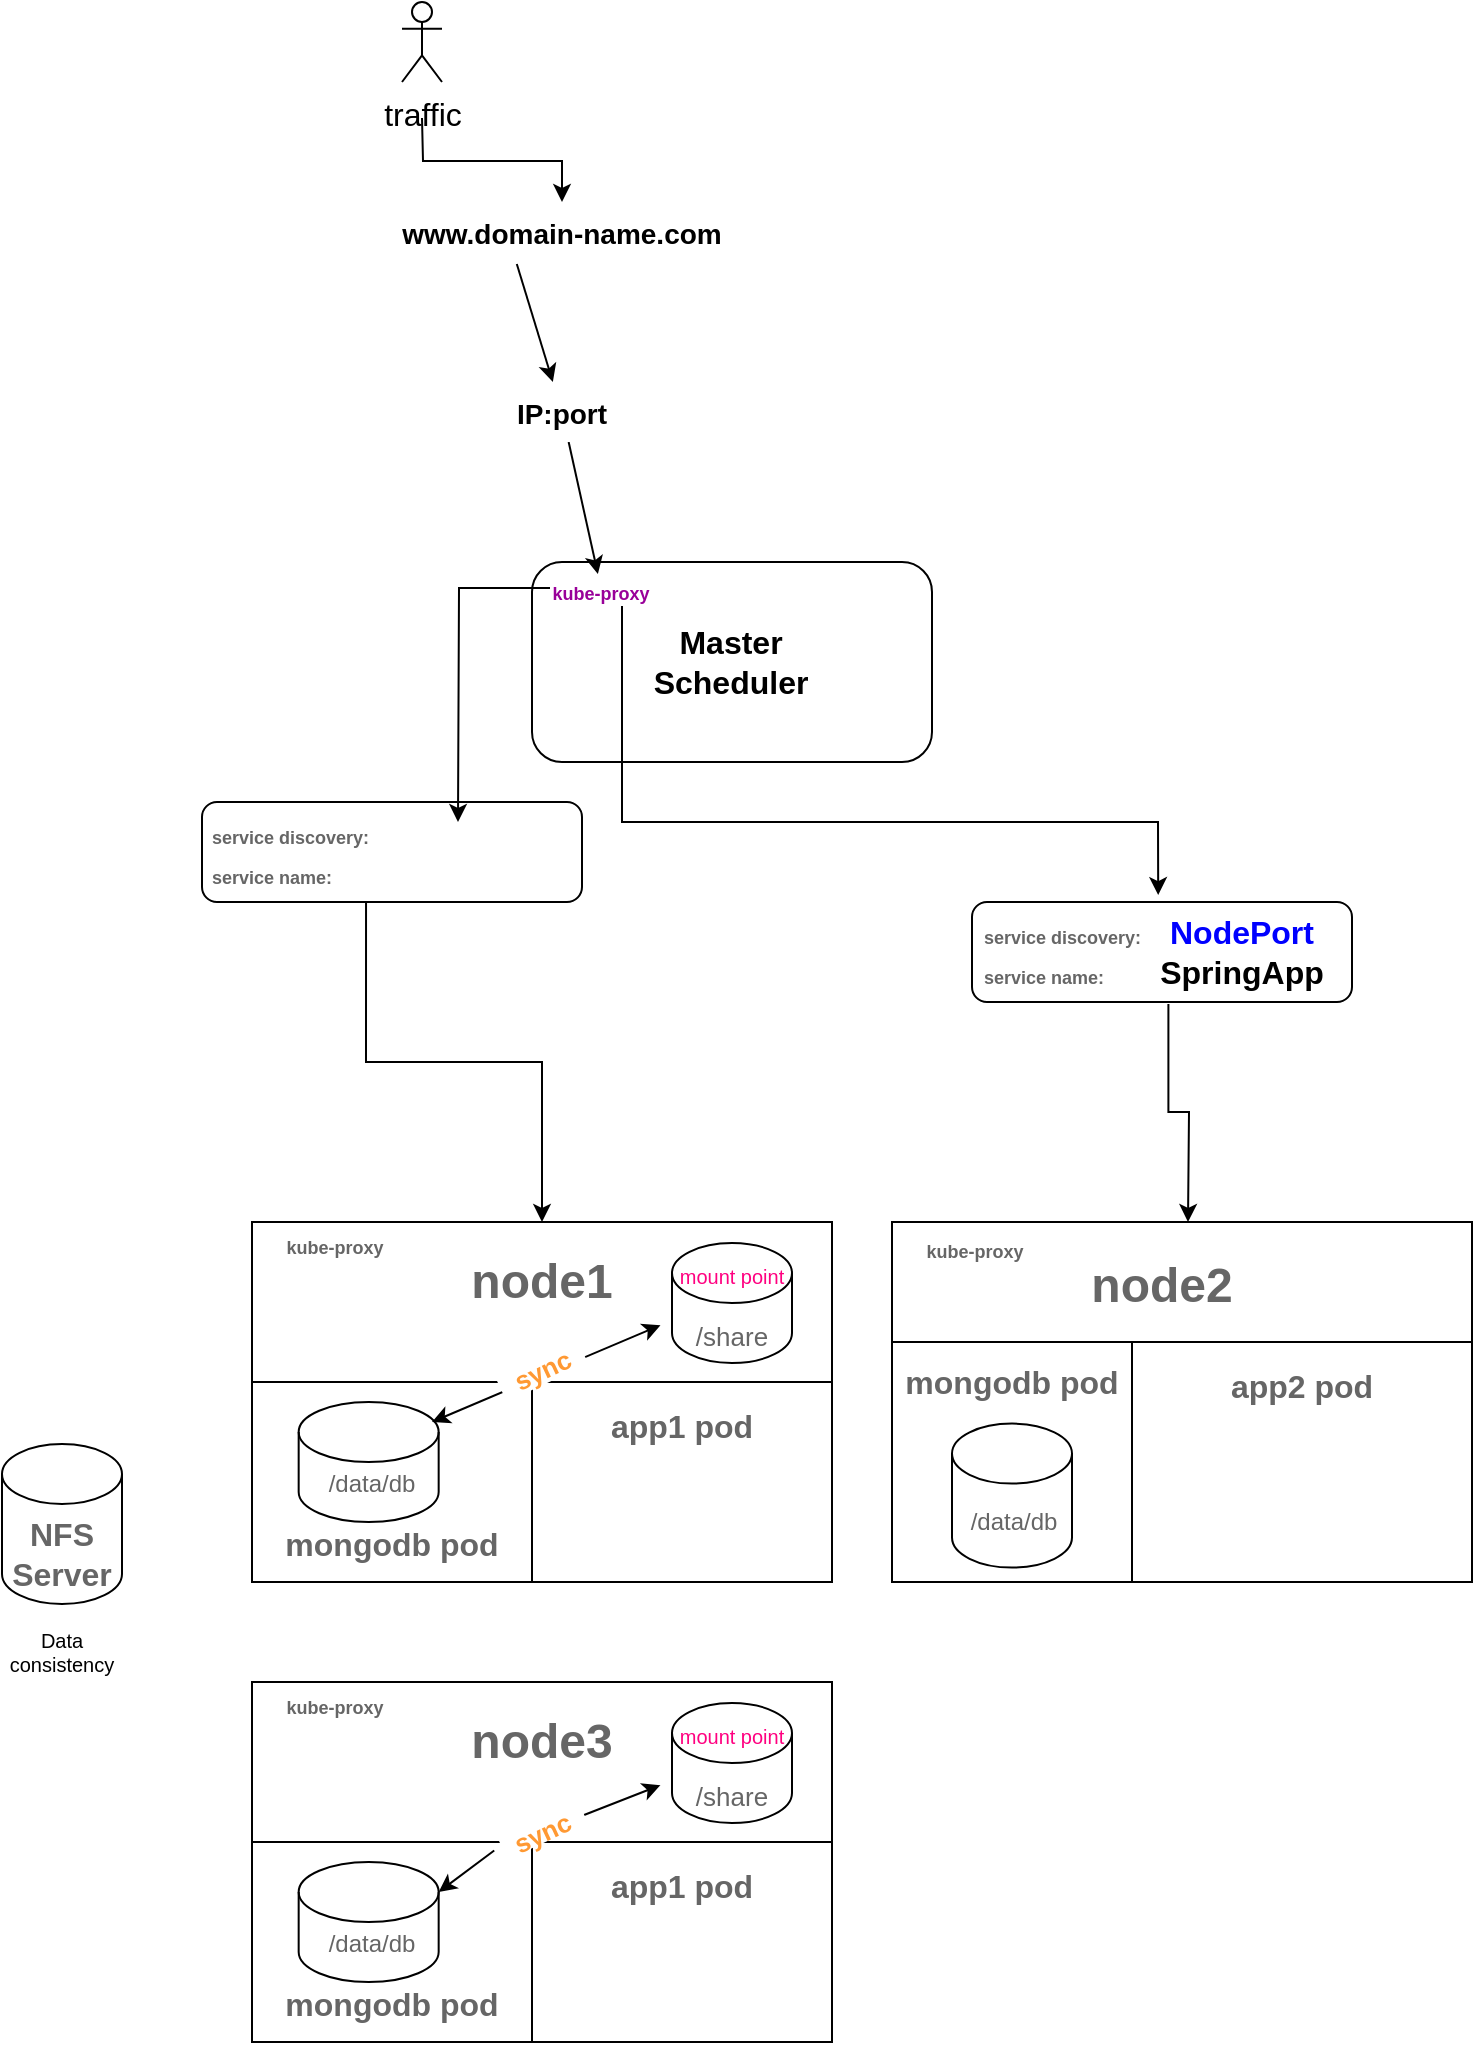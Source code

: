 <mxfile version="15.9.1" type="github">
  <diagram id="V3CfdtRdbDj_7DybPWGe" name="Page-1">
    <mxGraphModel dx="402" dy="276" grid="0" gridSize="10" guides="1" tooltips="1" connect="1" arrows="1" fold="1" page="1" pageScale="1" pageWidth="850" pageHeight="1100" math="0" shadow="0">
      <root>
        <mxCell id="0" />
        <mxCell id="1" parent="0" />
        <mxCell id="k56KaWkT5f99XN63cBPl-57" value="" style="group" parent="1" vertex="1" connectable="0">
          <mxGeometry x="495" y="640" width="290" height="180" as="geometry" />
        </mxCell>
        <mxCell id="k56KaWkT5f99XN63cBPl-29" value="" style="edgeStyle=orthogonalEdgeStyle;rounded=0;orthogonalLoop=1;jettySize=auto;html=1;fontSize=12;fontColor=#666666;exitX=0.942;exitY=1.033;exitDx=0;exitDy=0;exitPerimeter=0;" parent="k56KaWkT5f99XN63cBPl-57" source="k56KaWkT5f99XN63cBPl-40" edge="1">
          <mxGeometry relative="1" as="geometry">
            <mxPoint x="120" y="68" as="sourcePoint" />
            <mxPoint x="148" as="targetPoint" />
          </mxGeometry>
        </mxCell>
        <mxCell id="k56KaWkT5f99XN63cBPl-89" value="" style="group" parent="k56KaWkT5f99XN63cBPl-57" vertex="1" connectable="0">
          <mxGeometry width="290" height="180" as="geometry" />
        </mxCell>
        <mxCell id="k56KaWkT5f99XN63cBPl-58" value="" style="whiteSpace=wrap;html=1;fontSize=12;fontColor=#666666;" parent="k56KaWkT5f99XN63cBPl-89" vertex="1">
          <mxGeometry width="290" height="60" as="geometry" />
        </mxCell>
        <mxCell id="k56KaWkT5f99XN63cBPl-61" value="" style="group" parent="k56KaWkT5f99XN63cBPl-89" vertex="1" connectable="0">
          <mxGeometry y="60" width="120" height="120" as="geometry" />
        </mxCell>
        <mxCell id="k56KaWkT5f99XN63cBPl-62" value="" style="rounded=0;whiteSpace=wrap;html=1;fontSize=12;fontColor=#666666;" parent="k56KaWkT5f99XN63cBPl-61" vertex="1">
          <mxGeometry width="120" height="120" as="geometry" />
        </mxCell>
        <mxCell id="k56KaWkT5f99XN63cBPl-63" value="&lt;h1&gt;&lt;font style=&quot;font-size: 16px&quot;&gt;mongodb pod&lt;/font&gt;&lt;/h1&gt;" style="text;html=1;strokeColor=none;fillColor=none;spacing=5;spacingTop=-20;whiteSpace=wrap;overflow=hidden;rounded=0;fontSize=12;fontColor=#666666;align=center;" parent="k56KaWkT5f99XN63cBPl-61" vertex="1">
          <mxGeometry y="-2.4" width="120" height="45.6" as="geometry" />
        </mxCell>
        <mxCell id="k56KaWkT5f99XN63cBPl-64" value="" style="group" parent="k56KaWkT5f99XN63cBPl-61" vertex="1" connectable="0">
          <mxGeometry x="30" y="40.8" width="61" height="72" as="geometry" />
        </mxCell>
        <mxCell id="k56KaWkT5f99XN63cBPl-65" value="" style="shape=cylinder3;whiteSpace=wrap;html=1;boundedLbl=1;backgroundOutline=1;size=15;fontSize=9;fontColor=#666666;" parent="k56KaWkT5f99XN63cBPl-64" vertex="1">
          <mxGeometry width="60" height="72" as="geometry" />
        </mxCell>
        <mxCell id="k56KaWkT5f99XN63cBPl-66" value="&lt;font style=&quot;font-size: 12px&quot;&gt;/data/db&lt;/font&gt;" style="text;html=1;strokeColor=none;fillColor=none;align=center;verticalAlign=middle;whiteSpace=wrap;rounded=0;fontSize=17;fontColor=#666666;" parent="k56KaWkT5f99XN63cBPl-64" vertex="1">
          <mxGeometry x="1" y="30.0" width="60" height="36" as="geometry" />
        </mxCell>
        <mxCell id="k56KaWkT5f99XN63cBPl-67" value="" style="group" parent="k56KaWkT5f99XN63cBPl-89" vertex="1" connectable="0">
          <mxGeometry x="120" y="60" width="170" height="120" as="geometry" />
        </mxCell>
        <mxCell id="k56KaWkT5f99XN63cBPl-68" value="" style="rounded=0;whiteSpace=wrap;html=1;fontSize=12;fontColor=#666666;" parent="k56KaWkT5f99XN63cBPl-67" vertex="1">
          <mxGeometry width="170" height="120" as="geometry" />
        </mxCell>
        <mxCell id="k56KaWkT5f99XN63cBPl-69" value="&lt;h1&gt;&lt;font style=&quot;font-size: 16px&quot;&gt;app2 pod&lt;/font&gt;&lt;/h1&gt;" style="text;html=1;strokeColor=none;fillColor=none;spacing=5;spacingTop=-20;whiteSpace=wrap;overflow=hidden;rounded=0;fontSize=12;fontColor=#666666;align=center;" parent="k56KaWkT5f99XN63cBPl-67" vertex="1">
          <mxGeometry width="170" height="60" as="geometry" />
        </mxCell>
        <mxCell id="k56KaWkT5f99XN63cBPl-59" value="&lt;h1&gt;node2&lt;/h1&gt;" style="text;html=1;strokeColor=none;fillColor=none;spacing=5;spacingTop=-20;whiteSpace=wrap;overflow=hidden;rounded=0;fontSize=12;fontColor=#666666;align=center;" parent="k56KaWkT5f99XN63cBPl-89" vertex="1">
          <mxGeometry x="75" y="12" width="120" height="48" as="geometry" />
        </mxCell>
        <mxCell id="k56KaWkT5f99XN63cBPl-60" value="&lt;font color=&quot;#666666&quot; size=&quot;1&quot;&gt;&lt;b style=&quot;font-size: 9px&quot;&gt;kube-proxy&lt;/b&gt;&lt;/font&gt;" style="text;html=1;strokeColor=none;fillColor=none;align=center;verticalAlign=middle;whiteSpace=wrap;rounded=0;fontSize=16;fontColor=#009900;" parent="k56KaWkT5f99XN63cBPl-89" vertex="1">
          <mxGeometry width="83" height="24" as="geometry" />
        </mxCell>
        <mxCell id="k56KaWkT5f99XN63cBPl-3" value="" style="group" parent="1" vertex="1" connectable="0">
          <mxGeometry x="315" y="310" width="200" height="100" as="geometry" />
        </mxCell>
        <mxCell id="k56KaWkT5f99XN63cBPl-1" value="" style="rounded=1;whiteSpace=wrap;html=1;" parent="k56KaWkT5f99XN63cBPl-3" vertex="1">
          <mxGeometry width="200" height="100" as="geometry" />
        </mxCell>
        <mxCell id="k56KaWkT5f99XN63cBPl-2" value="&lt;b&gt;&lt;font style=&quot;font-size: 16px&quot;&gt;Master Scheduler&lt;/font&gt;&lt;/b&gt;" style="text;html=1;strokeColor=none;fillColor=none;align=center;verticalAlign=middle;whiteSpace=wrap;rounded=0;" parent="k56KaWkT5f99XN63cBPl-3" vertex="1">
          <mxGeometry x="68.421" y="35" width="63.158" height="30" as="geometry" />
        </mxCell>
        <mxCell id="k56KaWkT5f99XN63cBPl-82" value="&lt;font size=&quot;1&quot; color=&quot;#990099&quot;&gt;&lt;span style=&quot;font-size: 9px&quot;&gt;&lt;b&gt;kube-proxy&lt;/b&gt;&lt;/span&gt;&lt;/font&gt;" style="text;html=1;strokeColor=none;fillColor=none;align=center;verticalAlign=middle;whiteSpace=wrap;rounded=0;fontSize=16;fontColor=#009900;" parent="k56KaWkT5f99XN63cBPl-3" vertex="1">
          <mxGeometry x="9" y="6" width="51" height="14" as="geometry" />
        </mxCell>
        <mxCell id="k56KaWkT5f99XN63cBPl-15" value="" style="group" parent="1" vertex="1" connectable="0">
          <mxGeometry x="150" y="430" width="190" height="50" as="geometry" />
        </mxCell>
        <mxCell id="k56KaWkT5f99XN63cBPl-4" value="" style="group" parent="k56KaWkT5f99XN63cBPl-15" vertex="1" connectable="0">
          <mxGeometry width="190" height="50" as="geometry" />
        </mxCell>
        <mxCell id="k56KaWkT5f99XN63cBPl-5" value="" style="rounded=1;whiteSpace=wrap;html=1;" parent="k56KaWkT5f99XN63cBPl-4" vertex="1">
          <mxGeometry width="190" height="50" as="geometry" />
        </mxCell>
        <mxCell id="k56KaWkT5f99XN63cBPl-11" value="&lt;font color=&quot;#666666&quot; size=&quot;1&quot;&gt;&lt;b style=&quot;font-size: 9px&quot;&gt;service discovery:&lt;/b&gt;&lt;/font&gt;" style="text;html=1;strokeColor=none;fillColor=none;align=left;verticalAlign=middle;whiteSpace=wrap;rounded=0;fontSize=16;fontColor=#009900;" parent="k56KaWkT5f99XN63cBPl-15" vertex="1">
          <mxGeometry x="3" width="83" height="30" as="geometry" />
        </mxCell>
        <mxCell id="k56KaWkT5f99XN63cBPl-39" value="&lt;font color=&quot;#666666&quot; size=&quot;1&quot;&gt;&lt;b style=&quot;font-size: 9px&quot;&gt;service name:&lt;/b&gt;&lt;/font&gt;" style="text;html=1;strokeColor=none;fillColor=none;align=left;verticalAlign=middle;whiteSpace=wrap;rounded=0;fontSize=16;fontColor=#009900;" parent="k56KaWkT5f99XN63cBPl-15" vertex="1">
          <mxGeometry x="3" y="20" width="90" height="30" as="geometry" />
        </mxCell>
        <mxCell id="k56KaWkT5f99XN63cBPl-21" value="" style="group" parent="1" vertex="1" connectable="0">
          <mxGeometry x="535" y="480" width="190" height="50" as="geometry" />
        </mxCell>
        <mxCell id="k56KaWkT5f99XN63cBPl-22" value="" style="group" parent="k56KaWkT5f99XN63cBPl-21" vertex="1" connectable="0">
          <mxGeometry width="190" height="50" as="geometry" />
        </mxCell>
        <mxCell id="k56KaWkT5f99XN63cBPl-23" value="" style="rounded=1;whiteSpace=wrap;html=1;" parent="k56KaWkT5f99XN63cBPl-22" vertex="1">
          <mxGeometry width="190" height="50" as="geometry" />
        </mxCell>
        <mxCell id="k56KaWkT5f99XN63cBPl-24" value="&lt;b&gt;&lt;font style=&quot;font-size: 16px&quot;&gt;&lt;font color=&quot;#0000ff&quot;&gt;NodePort&lt;br&gt;&lt;/font&gt;&lt;/font&gt;&lt;/b&gt;&lt;b&gt;&lt;font style=&quot;font-size: 16px&quot;&gt;SpringApp&lt;br&gt;&lt;/font&gt;&lt;/b&gt;" style="text;html=1;strokeColor=none;fillColor=none;align=center;verticalAlign=middle;whiteSpace=wrap;rounded=0;" parent="k56KaWkT5f99XN63cBPl-22" vertex="1">
          <mxGeometry x="80" y="8.75" width="110" height="32.5" as="geometry" />
        </mxCell>
        <mxCell id="k56KaWkT5f99XN63cBPl-25" value="&lt;font color=&quot;#666666&quot; size=&quot;1&quot;&gt;&lt;b style=&quot;font-size: 9px&quot;&gt;service discovery:&lt;/b&gt;&lt;/font&gt;" style="text;html=1;strokeColor=none;fillColor=none;align=left;verticalAlign=middle;whiteSpace=wrap;rounded=0;fontSize=16;fontColor=#009900;" parent="k56KaWkT5f99XN63cBPl-21" vertex="1">
          <mxGeometry x="4" width="100" height="30" as="geometry" />
        </mxCell>
        <mxCell id="k56KaWkT5f99XN63cBPl-40" value="&lt;font color=&quot;#666666&quot; size=&quot;1&quot;&gt;&lt;b style=&quot;font-size: 9px&quot;&gt;service name:&lt;/b&gt;&lt;/font&gt;" style="text;html=1;strokeColor=none;fillColor=none;align=left;verticalAlign=middle;whiteSpace=wrap;rounded=0;fontSize=16;fontColor=#009900;" parent="k56KaWkT5f99XN63cBPl-21" vertex="1">
          <mxGeometry x="4" y="20" width="100" height="30" as="geometry" />
        </mxCell>
        <mxCell id="k56KaWkT5f99XN63cBPl-27" value="" style="edgeStyle=orthogonalEdgeStyle;rounded=0;orthogonalLoop=1;jettySize=auto;html=1;fontSize=12;fontColor=#666666;exitX=0.878;exitY=1;exitDx=0;exitDy=0;exitPerimeter=0;" parent="1" source="k56KaWkT5f99XN63cBPl-39" target="k56KaWkT5f99XN63cBPl-26" edge="1">
          <mxGeometry relative="1" as="geometry" />
        </mxCell>
        <mxCell id="k56KaWkT5f99XN63cBPl-32" value="" style="endArrow=classic;html=1;rounded=0;fontSize=12;fontColor=#666666;entryX=0.891;entryY=-0.115;entryDx=0;entryDy=0;entryPerimeter=0;" parent="1" target="k56KaWkT5f99XN63cBPl-25" edge="1">
          <mxGeometry width="50" height="50" relative="1" as="geometry">
            <mxPoint x="360" y="332" as="sourcePoint" />
            <mxPoint x="515" y="510" as="targetPoint" />
            <Array as="points">
              <mxPoint x="360" y="440" />
              <mxPoint x="628" y="440" />
            </Array>
          </mxGeometry>
        </mxCell>
        <mxCell id="k56KaWkT5f99XN63cBPl-79" value="" style="group" parent="1" vertex="1" connectable="0">
          <mxGeometry x="175" y="650" width="290" height="181" as="geometry" />
        </mxCell>
        <mxCell id="k56KaWkT5f99XN63cBPl-56" value="" style="group" parent="k56KaWkT5f99XN63cBPl-79" vertex="1" connectable="0">
          <mxGeometry y="20" width="290" height="161" as="geometry" />
        </mxCell>
        <mxCell id="k56KaWkT5f99XN63cBPl-26" value="" style="whiteSpace=wrap;html=1;fontSize=12;fontColor=#666666;" parent="k56KaWkT5f99XN63cBPl-56" vertex="1">
          <mxGeometry y="-30" width="290" height="81" as="geometry" />
        </mxCell>
        <mxCell id="k56KaWkT5f99XN63cBPl-48" value="" style="group" parent="k56KaWkT5f99XN63cBPl-56" vertex="1" connectable="0">
          <mxGeometry y="50" width="140" height="111" as="geometry" />
        </mxCell>
        <mxCell id="k56KaWkT5f99XN63cBPl-35" value="" style="rounded=0;whiteSpace=wrap;html=1;fontSize=12;fontColor=#666666;" parent="k56KaWkT5f99XN63cBPl-48" vertex="1">
          <mxGeometry width="140" height="100" as="geometry" />
        </mxCell>
        <mxCell id="k56KaWkT5f99XN63cBPl-46" value="" style="group" parent="k56KaWkT5f99XN63cBPl-48" vertex="1" connectable="0">
          <mxGeometry x="23.333" y="10" width="105" height="77" as="geometry" />
        </mxCell>
        <mxCell id="k56KaWkT5f99XN63cBPl-41" value="" style="shape=cylinder3;whiteSpace=wrap;html=1;boundedLbl=1;backgroundOutline=1;size=15;fontSize=9;fontColor=#666666;" parent="k56KaWkT5f99XN63cBPl-46" vertex="1">
          <mxGeometry width="70" height="60" as="geometry" />
        </mxCell>
        <mxCell id="k56KaWkT5f99XN63cBPl-45" value="&lt;font style=&quot;font-size: 12px&quot;&gt;/data/db&lt;/font&gt;" style="text;html=1;strokeColor=none;fillColor=none;align=center;verticalAlign=middle;whiteSpace=wrap;rounded=0;fontSize=17;fontColor=#666666;" parent="k56KaWkT5f99XN63cBPl-46" vertex="1">
          <mxGeometry x="1.167" y="25.0" width="70" height="30" as="geometry" />
        </mxCell>
        <mxCell id="k56KaWkT5f99XN63cBPl-38" value="&lt;h1&gt;&lt;font style=&quot;font-size: 16px&quot;&gt;mongodb pod&lt;/font&gt;&lt;/h1&gt;" style="text;html=1;strokeColor=none;fillColor=none;spacing=5;spacingTop=-20;whiteSpace=wrap;overflow=hidden;rounded=0;fontSize=12;fontColor=#666666;align=center;" parent="k56KaWkT5f99XN63cBPl-48" vertex="1">
          <mxGeometry y="59" width="140" height="52" as="geometry" />
        </mxCell>
        <mxCell id="k56KaWkT5f99XN63cBPl-49" value="" style="group" parent="k56KaWkT5f99XN63cBPl-56" vertex="1" connectable="0">
          <mxGeometry x="120" y="50" width="170" height="100" as="geometry" />
        </mxCell>
        <mxCell id="k56KaWkT5f99XN63cBPl-50" value="" style="rounded=0;whiteSpace=wrap;html=1;fontSize=12;fontColor=#666666;" parent="k56KaWkT5f99XN63cBPl-49" vertex="1">
          <mxGeometry x="20" width="150" height="100" as="geometry" />
        </mxCell>
        <mxCell id="k56KaWkT5f99XN63cBPl-51" value="&lt;h1&gt;&lt;font style=&quot;font-size: 16px&quot;&gt;app1 pod&lt;/font&gt;&lt;/h1&gt;" style="text;html=1;strokeColor=none;fillColor=none;spacing=5;spacingTop=-20;whiteSpace=wrap;overflow=hidden;rounded=0;fontSize=12;fontColor=#666666;align=center;" parent="k56KaWkT5f99XN63cBPl-49" vertex="1">
          <mxGeometry x="20" width="150" height="50" as="geometry" />
        </mxCell>
        <mxCell id="k56KaWkT5f99XN63cBPl-72" value="" style="endArrow=classic;startArrow=classic;html=1;rounded=0;fontSize=13;fontColor=#666666;entryX=-0.096;entryY=0.369;entryDx=0;entryDy=0;entryPerimeter=0;" parent="k56KaWkT5f99XN63cBPl-56" target="k56KaWkT5f99XN63cBPl-71" edge="1">
          <mxGeometry width="50" height="50" relative="1" as="geometry">
            <mxPoint x="90" y="70" as="sourcePoint" />
            <mxPoint x="90" y="40" as="targetPoint" />
          </mxGeometry>
        </mxCell>
        <mxCell id="k56KaWkT5f99XN63cBPl-73" value="" style="group" parent="k56KaWkT5f99XN63cBPl-56" vertex="1" connectable="0">
          <mxGeometry x="210" y="-19.5" width="60" height="60" as="geometry" />
        </mxCell>
        <mxCell id="k56KaWkT5f99XN63cBPl-70" value="" style="shape=cylinder3;whiteSpace=wrap;html=1;boundedLbl=1;backgroundOutline=1;size=15;fontSize=16;fontColor=#666666;" parent="k56KaWkT5f99XN63cBPl-73" vertex="1">
          <mxGeometry width="60" height="60" as="geometry" />
        </mxCell>
        <mxCell id="k56KaWkT5f99XN63cBPl-71" value="&lt;font style=&quot;font-size: 13px&quot;&gt;/share&lt;/font&gt;" style="text;html=1;strokeColor=none;fillColor=none;align=center;verticalAlign=middle;whiteSpace=wrap;rounded=0;fontSize=16;fontColor=#666666;" parent="k56KaWkT5f99XN63cBPl-73" vertex="1">
          <mxGeometry y="30" width="60" height="30" as="geometry" />
        </mxCell>
        <mxCell id="k56KaWkT5f99XN63cBPl-76" style="edgeStyle=orthogonalEdgeStyle;rounded=0;orthogonalLoop=1;jettySize=auto;html=1;exitX=0.5;exitY=1;exitDx=0;exitDy=0;fontSize=13;fontColor=#666666;" parent="k56KaWkT5f99XN63cBPl-73" source="k56KaWkT5f99XN63cBPl-71" target="k56KaWkT5f99XN63cBPl-71" edge="1">
          <mxGeometry relative="1" as="geometry" />
        </mxCell>
        <mxCell id="k56KaWkT5f99XN63cBPl-95" value="&lt;font style=&quot;font-size: 10px&quot; color=&quot;#ff0080&quot;&gt;mount point&lt;/font&gt;" style="text;html=1;strokeColor=none;fillColor=none;align=center;verticalAlign=middle;whiteSpace=wrap;rounded=0;labelBackgroundColor=none;fontSize=14;fontColor=#990099;" parent="k56KaWkT5f99XN63cBPl-73" vertex="1">
          <mxGeometry width="60" height="30" as="geometry" />
        </mxCell>
        <mxCell id="k56KaWkT5f99XN63cBPl-44" value="&lt;font color=&quot;#666666&quot; size=&quot;1&quot;&gt;&lt;b style=&quot;font-size: 9px&quot;&gt;kube-proxy&lt;/b&gt;&lt;/font&gt;" style="text;html=1;strokeColor=none;fillColor=none;align=center;verticalAlign=middle;whiteSpace=wrap;rounded=0;fontSize=16;fontColor=#009900;" parent="k56KaWkT5f99XN63cBPl-56" vertex="1">
          <mxGeometry y="-30" width="83" height="20" as="geometry" />
        </mxCell>
        <mxCell id="k56KaWkT5f99XN63cBPl-78" value="&lt;b&gt;&lt;font color=&quot;#ff9933&quot;&gt;sync&lt;/font&gt;&lt;/b&gt;" style="text;html=1;align=center;verticalAlign=middle;whiteSpace=wrap;rounded=0;fontSize=13;rotation=-25;fillColor=default;" parent="k56KaWkT5f99XN63cBPl-56" vertex="1">
          <mxGeometry x="122.5" y="37.83" width="45" height="13.17" as="geometry" />
        </mxCell>
        <mxCell id="k56KaWkT5f99XN63cBPl-36" value="&lt;h1&gt;node1&lt;/h1&gt;" style="text;html=1;strokeColor=none;fillColor=none;spacing=5;spacingTop=-20;whiteSpace=wrap;overflow=hidden;rounded=0;fontSize=12;fontColor=#666666;align=center;" parent="k56KaWkT5f99XN63cBPl-79" vertex="1">
          <mxGeometry x="85" width="120" height="40" as="geometry" />
        </mxCell>
        <mxCell id="k56KaWkT5f99XN63cBPl-94" value="" style="edgeStyle=orthogonalEdgeStyle;rounded=0;orthogonalLoop=1;jettySize=auto;html=1;fontSize=14;fontColor=#990099;" parent="1" target="k56KaWkT5f99XN63cBPl-85" edge="1">
          <mxGeometry relative="1" as="geometry">
            <mxPoint x="260" y="88" as="sourcePoint" />
          </mxGeometry>
        </mxCell>
        <mxCell id="k56KaWkT5f99XN63cBPl-84" value="" style="endArrow=classic;html=1;rounded=0;fontSize=16;fontColor=#666666;startArrow=none;" parent="1" source="k56KaWkT5f99XN63cBPl-86" target="k56KaWkT5f99XN63cBPl-82" edge="1">
          <mxGeometry width="50" height="50" relative="1" as="geometry">
            <mxPoint x="380" y="260" as="sourcePoint" />
            <mxPoint x="510" y="250" as="targetPoint" />
          </mxGeometry>
        </mxCell>
        <mxCell id="k56KaWkT5f99XN63cBPl-85" value="&lt;font style=&quot;font-size: 14px&quot;&gt;&lt;b&gt;www.domain-name.com&lt;/b&gt;&lt;/font&gt;" style="text;html=1;align=center;verticalAlign=middle;whiteSpace=wrap;rounded=0;fontSize=16;fillColor=default;" parent="1" vertex="1">
          <mxGeometry x="230" y="130" width="200" height="30" as="geometry" />
        </mxCell>
        <mxCell id="k56KaWkT5f99XN63cBPl-86" value="&lt;font style=&quot;font-size: 14px&quot;&gt;&lt;b&gt;IP:port&lt;/b&gt;&lt;/font&gt;" style="text;html=1;align=center;verticalAlign=middle;whiteSpace=wrap;rounded=0;fontSize=16;fillColor=default;" parent="1" vertex="1">
          <mxGeometry x="230" y="220" width="200" height="30" as="geometry" />
        </mxCell>
        <mxCell id="k56KaWkT5f99XN63cBPl-90" value="" style="group" parent="1" vertex="1" connectable="0">
          <mxGeometry x="50" y="751" width="60" height="80" as="geometry" />
        </mxCell>
        <mxCell id="k56KaWkT5f99XN63cBPl-80" value="" style="shape=cylinder3;whiteSpace=wrap;html=1;boundedLbl=1;backgroundOutline=1;size=15;fontSize=16;fontColor=#666666;" parent="k56KaWkT5f99XN63cBPl-90" vertex="1">
          <mxGeometry width="60" height="80" as="geometry" />
        </mxCell>
        <mxCell id="k56KaWkT5f99XN63cBPl-81" value="&lt;b&gt;NFS&lt;br&gt;Server&lt;/b&gt;" style="text;html=1;strokeColor=none;fillColor=none;align=center;verticalAlign=middle;whiteSpace=wrap;rounded=0;fontSize=16;fontColor=#666666;" parent="k56KaWkT5f99XN63cBPl-90" vertex="1">
          <mxGeometry y="40" width="60" height="30" as="geometry" />
        </mxCell>
        <mxCell id="k56KaWkT5f99XN63cBPl-92" value="" style="endArrow=classic;html=1;rounded=0;fontSize=14;fontColor=#990099;exitX=0.387;exitY=1.033;exitDx=0;exitDy=0;exitPerimeter=0;" parent="1" source="k56KaWkT5f99XN63cBPl-85" target="k56KaWkT5f99XN63cBPl-86" edge="1">
          <mxGeometry width="50" height="50" relative="1" as="geometry">
            <mxPoint x="480" y="310" as="sourcePoint" />
            <mxPoint x="530" y="260" as="targetPoint" />
          </mxGeometry>
        </mxCell>
        <mxCell id="k56KaWkT5f99XN63cBPl-83" value="traffic" style="shape=umlActor;verticalLabelPosition=bottom;verticalAlign=top;html=1;outlineConnect=0;fontSize=16;fillColor=#FFFFFF;" parent="1" vertex="1">
          <mxGeometry x="250" y="30" width="20" height="40" as="geometry" />
        </mxCell>
        <mxCell id="k56KaWkT5f99XN63cBPl-96" value="" style="group" parent="1" vertex="1" connectable="0">
          <mxGeometry x="175" y="880" width="290" height="181" as="geometry" />
        </mxCell>
        <mxCell id="k56KaWkT5f99XN63cBPl-97" value="" style="group" parent="k56KaWkT5f99XN63cBPl-96" vertex="1" connectable="0">
          <mxGeometry y="20" width="290" height="161" as="geometry" />
        </mxCell>
        <mxCell id="k56KaWkT5f99XN63cBPl-98" value="" style="whiteSpace=wrap;html=1;fontSize=12;fontColor=#666666;" parent="k56KaWkT5f99XN63cBPl-97" vertex="1">
          <mxGeometry y="-30" width="290" height="81" as="geometry" />
        </mxCell>
        <mxCell id="k56KaWkT5f99XN63cBPl-99" value="" style="group" parent="k56KaWkT5f99XN63cBPl-97" vertex="1" connectable="0">
          <mxGeometry y="50" width="140" height="111" as="geometry" />
        </mxCell>
        <mxCell id="k56KaWkT5f99XN63cBPl-100" value="" style="rounded=0;whiteSpace=wrap;html=1;fontSize=12;fontColor=#666666;" parent="k56KaWkT5f99XN63cBPl-99" vertex="1">
          <mxGeometry width="140" height="100" as="geometry" />
        </mxCell>
        <mxCell id="k56KaWkT5f99XN63cBPl-101" value="" style="group" parent="k56KaWkT5f99XN63cBPl-99" vertex="1" connectable="0">
          <mxGeometry x="23.333" y="10" width="105" height="77" as="geometry" />
        </mxCell>
        <mxCell id="k56KaWkT5f99XN63cBPl-102" value="" style="shape=cylinder3;whiteSpace=wrap;html=1;boundedLbl=1;backgroundOutline=1;size=15;fontSize=9;fontColor=#666666;" parent="k56KaWkT5f99XN63cBPl-101" vertex="1">
          <mxGeometry width="70" height="60" as="geometry" />
        </mxCell>
        <mxCell id="k56KaWkT5f99XN63cBPl-103" value="&lt;font style=&quot;font-size: 12px&quot;&gt;/data/db&lt;/font&gt;" style="text;html=1;strokeColor=none;fillColor=none;align=center;verticalAlign=middle;whiteSpace=wrap;rounded=0;fontSize=17;fontColor=#666666;" parent="k56KaWkT5f99XN63cBPl-101" vertex="1">
          <mxGeometry x="1.167" y="25.0" width="70" height="30" as="geometry" />
        </mxCell>
        <mxCell id="k56KaWkT5f99XN63cBPl-104" value="&lt;h1&gt;&lt;font style=&quot;font-size: 16px&quot;&gt;mongodb pod&lt;/font&gt;&lt;/h1&gt;" style="text;html=1;strokeColor=none;fillColor=none;spacing=5;spacingTop=-20;whiteSpace=wrap;overflow=hidden;rounded=0;fontSize=12;fontColor=#666666;align=center;" parent="k56KaWkT5f99XN63cBPl-99" vertex="1">
          <mxGeometry y="59" width="140" height="52" as="geometry" />
        </mxCell>
        <mxCell id="k56KaWkT5f99XN63cBPl-105" value="" style="group" parent="k56KaWkT5f99XN63cBPl-97" vertex="1" connectable="0">
          <mxGeometry x="120" y="50" width="170" height="100" as="geometry" />
        </mxCell>
        <mxCell id="k56KaWkT5f99XN63cBPl-106" value="" style="rounded=0;whiteSpace=wrap;html=1;fontSize=12;fontColor=#666666;" parent="k56KaWkT5f99XN63cBPl-105" vertex="1">
          <mxGeometry x="20" width="150" height="100" as="geometry" />
        </mxCell>
        <mxCell id="k56KaWkT5f99XN63cBPl-107" value="&lt;h1&gt;&lt;font style=&quot;font-size: 16px&quot;&gt;app1 pod&lt;/font&gt;&lt;/h1&gt;" style="text;html=1;strokeColor=none;fillColor=none;spacing=5;spacingTop=-20;whiteSpace=wrap;overflow=hidden;rounded=0;fontSize=12;fontColor=#666666;align=center;" parent="k56KaWkT5f99XN63cBPl-105" vertex="1">
          <mxGeometry x="20" width="150" height="50" as="geometry" />
        </mxCell>
        <mxCell id="k56KaWkT5f99XN63cBPl-108" value="" style="endArrow=classic;startArrow=none;html=1;rounded=0;fontSize=13;fontColor=#666666;entryX=-0.096;entryY=0.369;entryDx=0;entryDy=0;entryPerimeter=0;" parent="k56KaWkT5f99XN63cBPl-97" source="k56KaWkT5f99XN63cBPl-115" target="k56KaWkT5f99XN63cBPl-111" edge="1">
          <mxGeometry width="50" height="50" relative="1" as="geometry">
            <mxPoint x="90" y="70" as="sourcePoint" />
            <mxPoint x="90" y="40" as="targetPoint" />
          </mxGeometry>
        </mxCell>
        <mxCell id="k56KaWkT5f99XN63cBPl-109" value="" style="group" parent="k56KaWkT5f99XN63cBPl-97" vertex="1" connectable="0">
          <mxGeometry x="210" y="-19.5" width="60" height="60" as="geometry" />
        </mxCell>
        <mxCell id="k56KaWkT5f99XN63cBPl-110" value="" style="shape=cylinder3;whiteSpace=wrap;html=1;boundedLbl=1;backgroundOutline=1;size=15;fontSize=16;fontColor=#666666;" parent="k56KaWkT5f99XN63cBPl-109" vertex="1">
          <mxGeometry width="60" height="60" as="geometry" />
        </mxCell>
        <mxCell id="k56KaWkT5f99XN63cBPl-111" value="&lt;font style=&quot;font-size: 13px&quot;&gt;/share&lt;/font&gt;" style="text;html=1;strokeColor=none;fillColor=none;align=center;verticalAlign=middle;whiteSpace=wrap;rounded=0;fontSize=16;fontColor=#666666;" parent="k56KaWkT5f99XN63cBPl-109" vertex="1">
          <mxGeometry y="30" width="60" height="30" as="geometry" />
        </mxCell>
        <mxCell id="k56KaWkT5f99XN63cBPl-112" style="edgeStyle=orthogonalEdgeStyle;rounded=0;orthogonalLoop=1;jettySize=auto;html=1;exitX=0.5;exitY=1;exitDx=0;exitDy=0;fontSize=13;fontColor=#666666;" parent="k56KaWkT5f99XN63cBPl-109" source="k56KaWkT5f99XN63cBPl-111" target="k56KaWkT5f99XN63cBPl-111" edge="1">
          <mxGeometry relative="1" as="geometry" />
        </mxCell>
        <mxCell id="k56KaWkT5f99XN63cBPl-113" value="&lt;font style=&quot;font-size: 10px&quot; color=&quot;#ff0080&quot;&gt;mount point&lt;/font&gt;" style="text;html=1;strokeColor=none;fillColor=none;align=center;verticalAlign=middle;whiteSpace=wrap;rounded=0;labelBackgroundColor=none;fontSize=14;fontColor=#990099;" parent="k56KaWkT5f99XN63cBPl-109" vertex="1">
          <mxGeometry width="60" height="30" as="geometry" />
        </mxCell>
        <mxCell id="k56KaWkT5f99XN63cBPl-114" value="&lt;font color=&quot;#666666&quot; size=&quot;1&quot;&gt;&lt;b style=&quot;font-size: 9px&quot;&gt;kube-proxy&lt;/b&gt;&lt;/font&gt;" style="text;html=1;strokeColor=none;fillColor=none;align=center;verticalAlign=middle;whiteSpace=wrap;rounded=0;fontSize=16;fontColor=#009900;" parent="k56KaWkT5f99XN63cBPl-97" vertex="1">
          <mxGeometry y="-30" width="83" height="20" as="geometry" />
        </mxCell>
        <mxCell id="k56KaWkT5f99XN63cBPl-115" value="&lt;font color=&quot;#ff9933&quot;&gt;sync&lt;/font&gt;" style="text;html=1;strokeColor=none;fillColor=default;align=center;verticalAlign=middle;whiteSpace=wrap;rounded=0;fontSize=13;fontColor=#666666;rotation=-25;fontStyle=1" parent="k56KaWkT5f99XN63cBPl-97" vertex="1">
          <mxGeometry x="123.49" y="39" width="44.01" height="11" as="geometry" />
        </mxCell>
        <mxCell id="k56KaWkT5f99XN63cBPl-118" value="" style="endArrow=none;startArrow=classic;html=1;rounded=0;fontSize=13;fontColor=#666666;entryX=-0.096;entryY=0.369;entryDx=0;entryDy=0;entryPerimeter=0;exitX=1;exitY=0;exitDx=0;exitDy=15;exitPerimeter=0;" parent="k56KaWkT5f99XN63cBPl-97" source="k56KaWkT5f99XN63cBPl-102" target="k56KaWkT5f99XN63cBPl-115" edge="1">
          <mxGeometry width="50" height="50" relative="1" as="geometry">
            <mxPoint x="265" y="970" as="sourcePoint" />
            <mxPoint x="379.24" y="921.57" as="targetPoint" />
          </mxGeometry>
        </mxCell>
        <mxCell id="k56KaWkT5f99XN63cBPl-116" value="&lt;h1&gt;node3&lt;/h1&gt;" style="text;html=1;strokeColor=none;fillColor=none;spacing=5;spacingTop=-20;whiteSpace=wrap;overflow=hidden;rounded=0;fontSize=12;fontColor=#666666;align=center;" parent="k56KaWkT5f99XN63cBPl-96" vertex="1">
          <mxGeometry x="85" width="120" height="40" as="geometry" />
        </mxCell>
        <mxCell id="k56KaWkT5f99XN63cBPl-119" value="&lt;font color=&quot;#000000&quot;&gt;Data consistency&lt;/font&gt;" style="text;html=1;strokeColor=none;fillColor=none;align=center;verticalAlign=middle;whiteSpace=wrap;rounded=0;labelBackgroundColor=none;fontSize=10;fontColor=#FF9933;" parent="1" vertex="1">
          <mxGeometry x="50" y="840" width="60" height="30" as="geometry" />
        </mxCell>
        <mxCell id="kWbqdw70toj2yg76ASrq-1" value="" style="edgeStyle=orthogonalEdgeStyle;rounded=0;orthogonalLoop=1;jettySize=auto;html=1;fontSize=10;fontColor=#000000;" edge="1" parent="1" source="k56KaWkT5f99XN63cBPl-82">
          <mxGeometry relative="1" as="geometry">
            <mxPoint x="278" y="440" as="targetPoint" />
          </mxGeometry>
        </mxCell>
      </root>
    </mxGraphModel>
  </diagram>
</mxfile>
